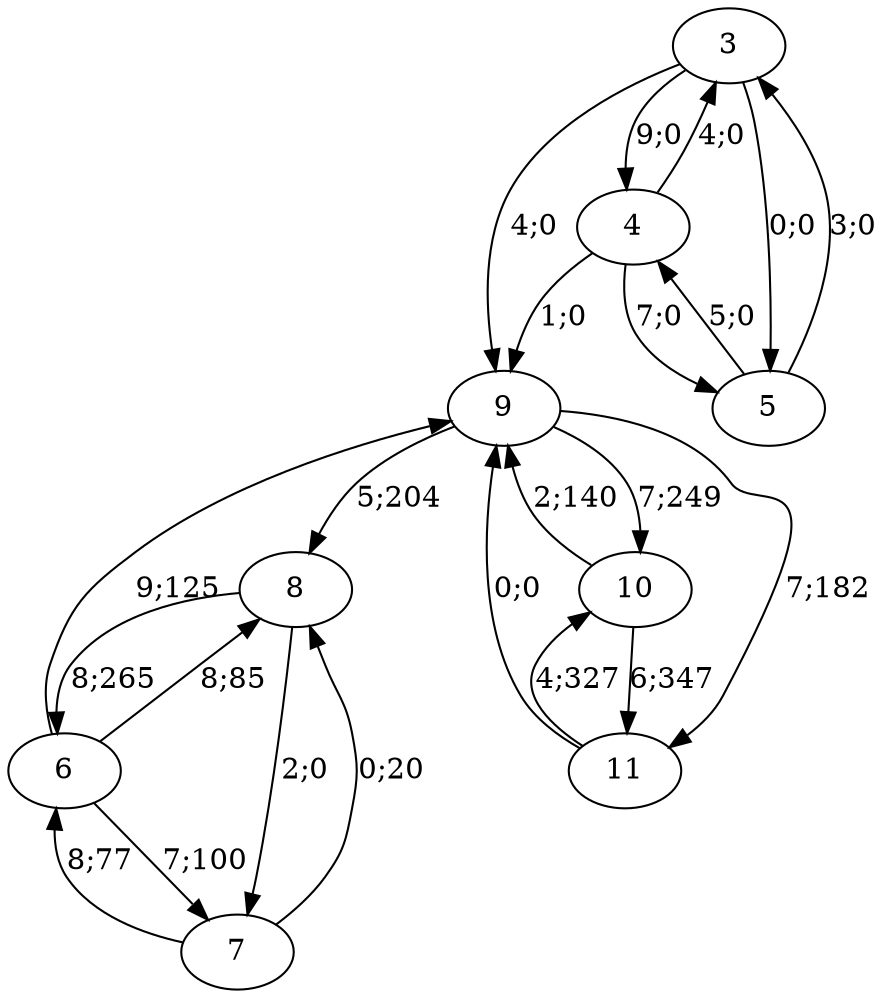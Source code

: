 digraph graph6447 {




















9 -> 8 [color=black,label="5;204"]
9 -> 10 [color=black,label="7;249"]
9 -> 11 [color=black,label="7;182"]


10 -> 9 [color=black,label="2;140"]
10 -> 11 [color=black,label="6;347"]


11 -> 9 [color=black,label="0;0"]
11 -> 10 [color=black,label="4;327"]














6 -> 9 [color=black,label="9;125"]
6 -> 7 [color=black,label="7;100"]
6 -> 8 [color=black,label="8;85"]


7 -> 6 [color=black,label="8;77"]
7 -> 8 [color=black,label="0;20"]


8 -> 6 [color=black,label="8;265"]
8 -> 7 [color=black,label="2;0"]














3 -> 9 [color=black,label="4;0"]
3 -> 4 [color=black,label="9;0"]
3 -> 5 [color=black,label="0;0"]


4 -> 9 [color=black,label="1;0"]
4 -> 3 [color=black,label="4;0"]
4 -> 5 [color=black,label="7;0"]


5 -> 3 [color=black,label="3;0"]
5 -> 4 [color=black,label="5;0"]













}